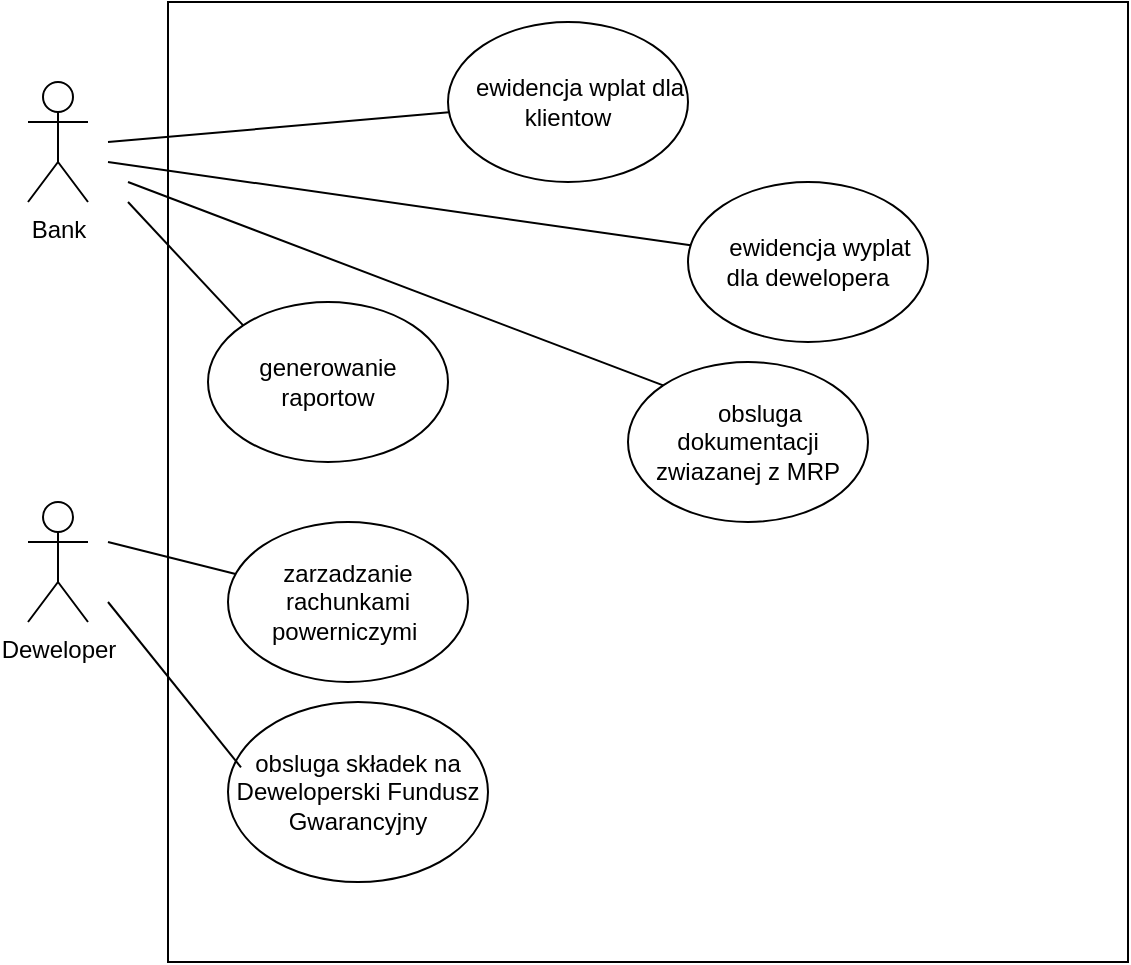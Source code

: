 <mxfile version="26.0.16">
  <diagram name="Page-1" id="zsTeysI2aH9Z0_EaXzzF">
    <mxGraphModel dx="741" dy="606" grid="1" gridSize="10" guides="1" tooltips="1" connect="1" arrows="1" fold="1" page="1" pageScale="1" pageWidth="827" pageHeight="1169" math="0" shadow="0">
      <root>
        <mxCell id="0" />
        <mxCell id="1" parent="0" />
        <mxCell id="h0S27o6PeOCapEFy2ehr-1" value="Bank" style="shape=umlActor;verticalLabelPosition=bottom;verticalAlign=top;html=1;outlineConnect=0;" parent="1" vertex="1">
          <mxGeometry x="90" y="100" width="30" height="60" as="geometry" />
        </mxCell>
        <mxCell id="h0S27o6PeOCapEFy2ehr-2" value="Deweloper" style="shape=umlActor;verticalLabelPosition=bottom;verticalAlign=top;html=1;outlineConnect=0;" parent="1" vertex="1">
          <mxGeometry x="90" y="310" width="30" height="60" as="geometry" />
        </mxCell>
        <mxCell id="h0S27o6PeOCapEFy2ehr-5" value="" style="whiteSpace=wrap;html=1;aspect=fixed;" parent="1" vertex="1">
          <mxGeometry x="160" y="60" width="480" height="480" as="geometry" />
        </mxCell>
        <mxCell id="h0S27o6PeOCapEFy2ehr-6" value="&lt;span style=&quot;font-style: normal; font-variant-caps: normal; font-weight: 400; letter-spacing: normal; orphans: auto; text-align: start; text-indent: 0px; text-transform: none; white-space: normal; widows: auto; word-spacing: 0px; -webkit-text-stroke-width: 0px; text-decoration: none; caret-color: rgb(0, 0, 0); color: rgb(0, 0, 0); background-color: transparent;&quot;&gt; ewidencja wplat&lt;span class=&quot;Apple-converted-space&quot;&gt;&amp;nbsp;&lt;/span&gt;&lt;span class=&quot;ql-cursor&quot;&gt;﻿&lt;/span&gt;dla klientow&lt;/span&gt;" style="ellipse;whiteSpace=wrap;html=1;" parent="1" vertex="1">
          <mxGeometry x="300" y="70" width="120" height="80" as="geometry" />
        </mxCell>
        <mxCell id="h0S27o6PeOCapEFy2ehr-7" value="&lt;span style=&quot;font-style: normal; font-variant-caps: normal; font-weight: 400; letter-spacing: normal; orphans: auto; text-align: start; text-indent: 0px; text-transform: none; white-space: normal; widows: auto; word-spacing: 0px; -webkit-text-stroke-width: 0px; text-decoration: none; caret-color: rgb(0, 0, 0); color: rgb(0, 0, 0); background-color: transparent;&quot;&gt; ewidencja wyplat dla dewel&lt;span class=&quot;ql-cursor&quot;&gt;﻿&lt;/span&gt;opera&lt;/span&gt;" style="ellipse;whiteSpace=wrap;html=1;" parent="1" vertex="1">
          <mxGeometry x="420" y="150" width="120" height="80" as="geometry" />
        </mxCell>
        <mxCell id="h0S27o6PeOCapEFy2ehr-8" value="&lt;span style=&quot;text-align: start;&quot;&gt;generow&lt;span class=&quot;ql-cursor&quot;&gt;﻿&lt;/span&gt;anie raportow&lt;/span&gt;" style="ellipse;whiteSpace=wrap;html=1;" parent="1" vertex="1">
          <mxGeometry x="180" y="210" width="120" height="80" as="geometry" />
        </mxCell>
        <mxCell id="h0S27o6PeOCapEFy2ehr-9" value="&lt;span style=&quot;text-align: start;&quot;&gt;zarzadzanie rachunk&lt;span class=&quot;ql-cursor&quot;&gt;﻿&lt;/span&gt;ami powerniczymi&amp;nbsp;&lt;/span&gt;" style="ellipse;whiteSpace=wrap;html=1;" parent="1" vertex="1">
          <mxGeometry x="190" y="320" width="120" height="80" as="geometry" />
        </mxCell>
        <mxCell id="h0S27o6PeOCapEFy2ehr-10" value="&lt;span style=&quot;text-align: start;&quot;&gt;obsluga składek na Deweloperski&amp;nbsp;&lt;span class=&quot;ql-cursor&quot;&gt;﻿&lt;/span&gt;Fundusz Gwarancyjny&lt;/span&gt;" style="ellipse;whiteSpace=wrap;html=1;" parent="1" vertex="1">
          <mxGeometry x="190" y="410" width="130" height="90" as="geometry" />
        </mxCell>
        <mxCell id="h0S27o6PeOCapEFy2ehr-11" value="" style="endArrow=none;html=1;rounded=0;" parent="1" target="h0S27o6PeOCapEFy2ehr-6" edge="1">
          <mxGeometry width="50" height="50" relative="1" as="geometry">
            <mxPoint x="130" y="130" as="sourcePoint" />
            <mxPoint x="180" y="80" as="targetPoint" />
          </mxGeometry>
        </mxCell>
        <mxCell id="h0S27o6PeOCapEFy2ehr-12" value="" style="endArrow=none;html=1;rounded=0;" parent="1" target="h0S27o6PeOCapEFy2ehr-7" edge="1">
          <mxGeometry width="50" height="50" relative="1" as="geometry">
            <mxPoint x="130" y="140" as="sourcePoint" />
            <mxPoint x="550" y="270" as="targetPoint" />
          </mxGeometry>
        </mxCell>
        <mxCell id="h0S27o6PeOCapEFy2ehr-13" value="" style="endArrow=none;html=1;rounded=0;entryX=0;entryY=0;entryDx=0;entryDy=0;" parent="1" target="h0S27o6PeOCapEFy2ehr-8" edge="1">
          <mxGeometry width="50" height="50" relative="1" as="geometry">
            <mxPoint x="140" y="160" as="sourcePoint" />
            <mxPoint x="550" y="270" as="targetPoint" />
          </mxGeometry>
        </mxCell>
        <mxCell id="h0S27o6PeOCapEFy2ehr-14" value="" style="endArrow=none;html=1;rounded=0;" parent="1" target="h0S27o6PeOCapEFy2ehr-9" edge="1">
          <mxGeometry width="50" height="50" relative="1" as="geometry">
            <mxPoint x="130" y="330" as="sourcePoint" />
            <mxPoint x="180" y="280" as="targetPoint" />
          </mxGeometry>
        </mxCell>
        <mxCell id="h0S27o6PeOCapEFy2ehr-15" value="" style="endArrow=none;html=1;rounded=0;entryX=0.05;entryY=0.363;entryDx=0;entryDy=0;entryPerimeter=0;" parent="1" target="h0S27o6PeOCapEFy2ehr-10" edge="1">
          <mxGeometry width="50" height="50" relative="1" as="geometry">
            <mxPoint x="130" y="360" as="sourcePoint" />
            <mxPoint x="180" y="310" as="targetPoint" />
          </mxGeometry>
        </mxCell>
        <mxCell id="h0S27o6PeOCapEFy2ehr-16" value="&lt;span style=&quot;text-align: start;&quot;&gt; obsluga dokume&lt;span class=&quot;ql-cursor&quot;&gt;﻿&lt;/span&gt;ntacji zwiazanej z MRP&lt;/span&gt;" style="ellipse;whiteSpace=wrap;html=1;" parent="1" vertex="1">
          <mxGeometry x="390" y="240" width="120" height="80" as="geometry" />
        </mxCell>
        <mxCell id="h0S27o6PeOCapEFy2ehr-17" value="" style="endArrow=none;html=1;rounded=0;entryX=0;entryY=0;entryDx=0;entryDy=0;" parent="1" target="h0S27o6PeOCapEFy2ehr-16" edge="1">
          <mxGeometry width="50" height="50" relative="1" as="geometry">
            <mxPoint x="140" y="150" as="sourcePoint" />
            <mxPoint x="410" y="270" as="targetPoint" />
          </mxGeometry>
        </mxCell>
      </root>
    </mxGraphModel>
  </diagram>
</mxfile>
